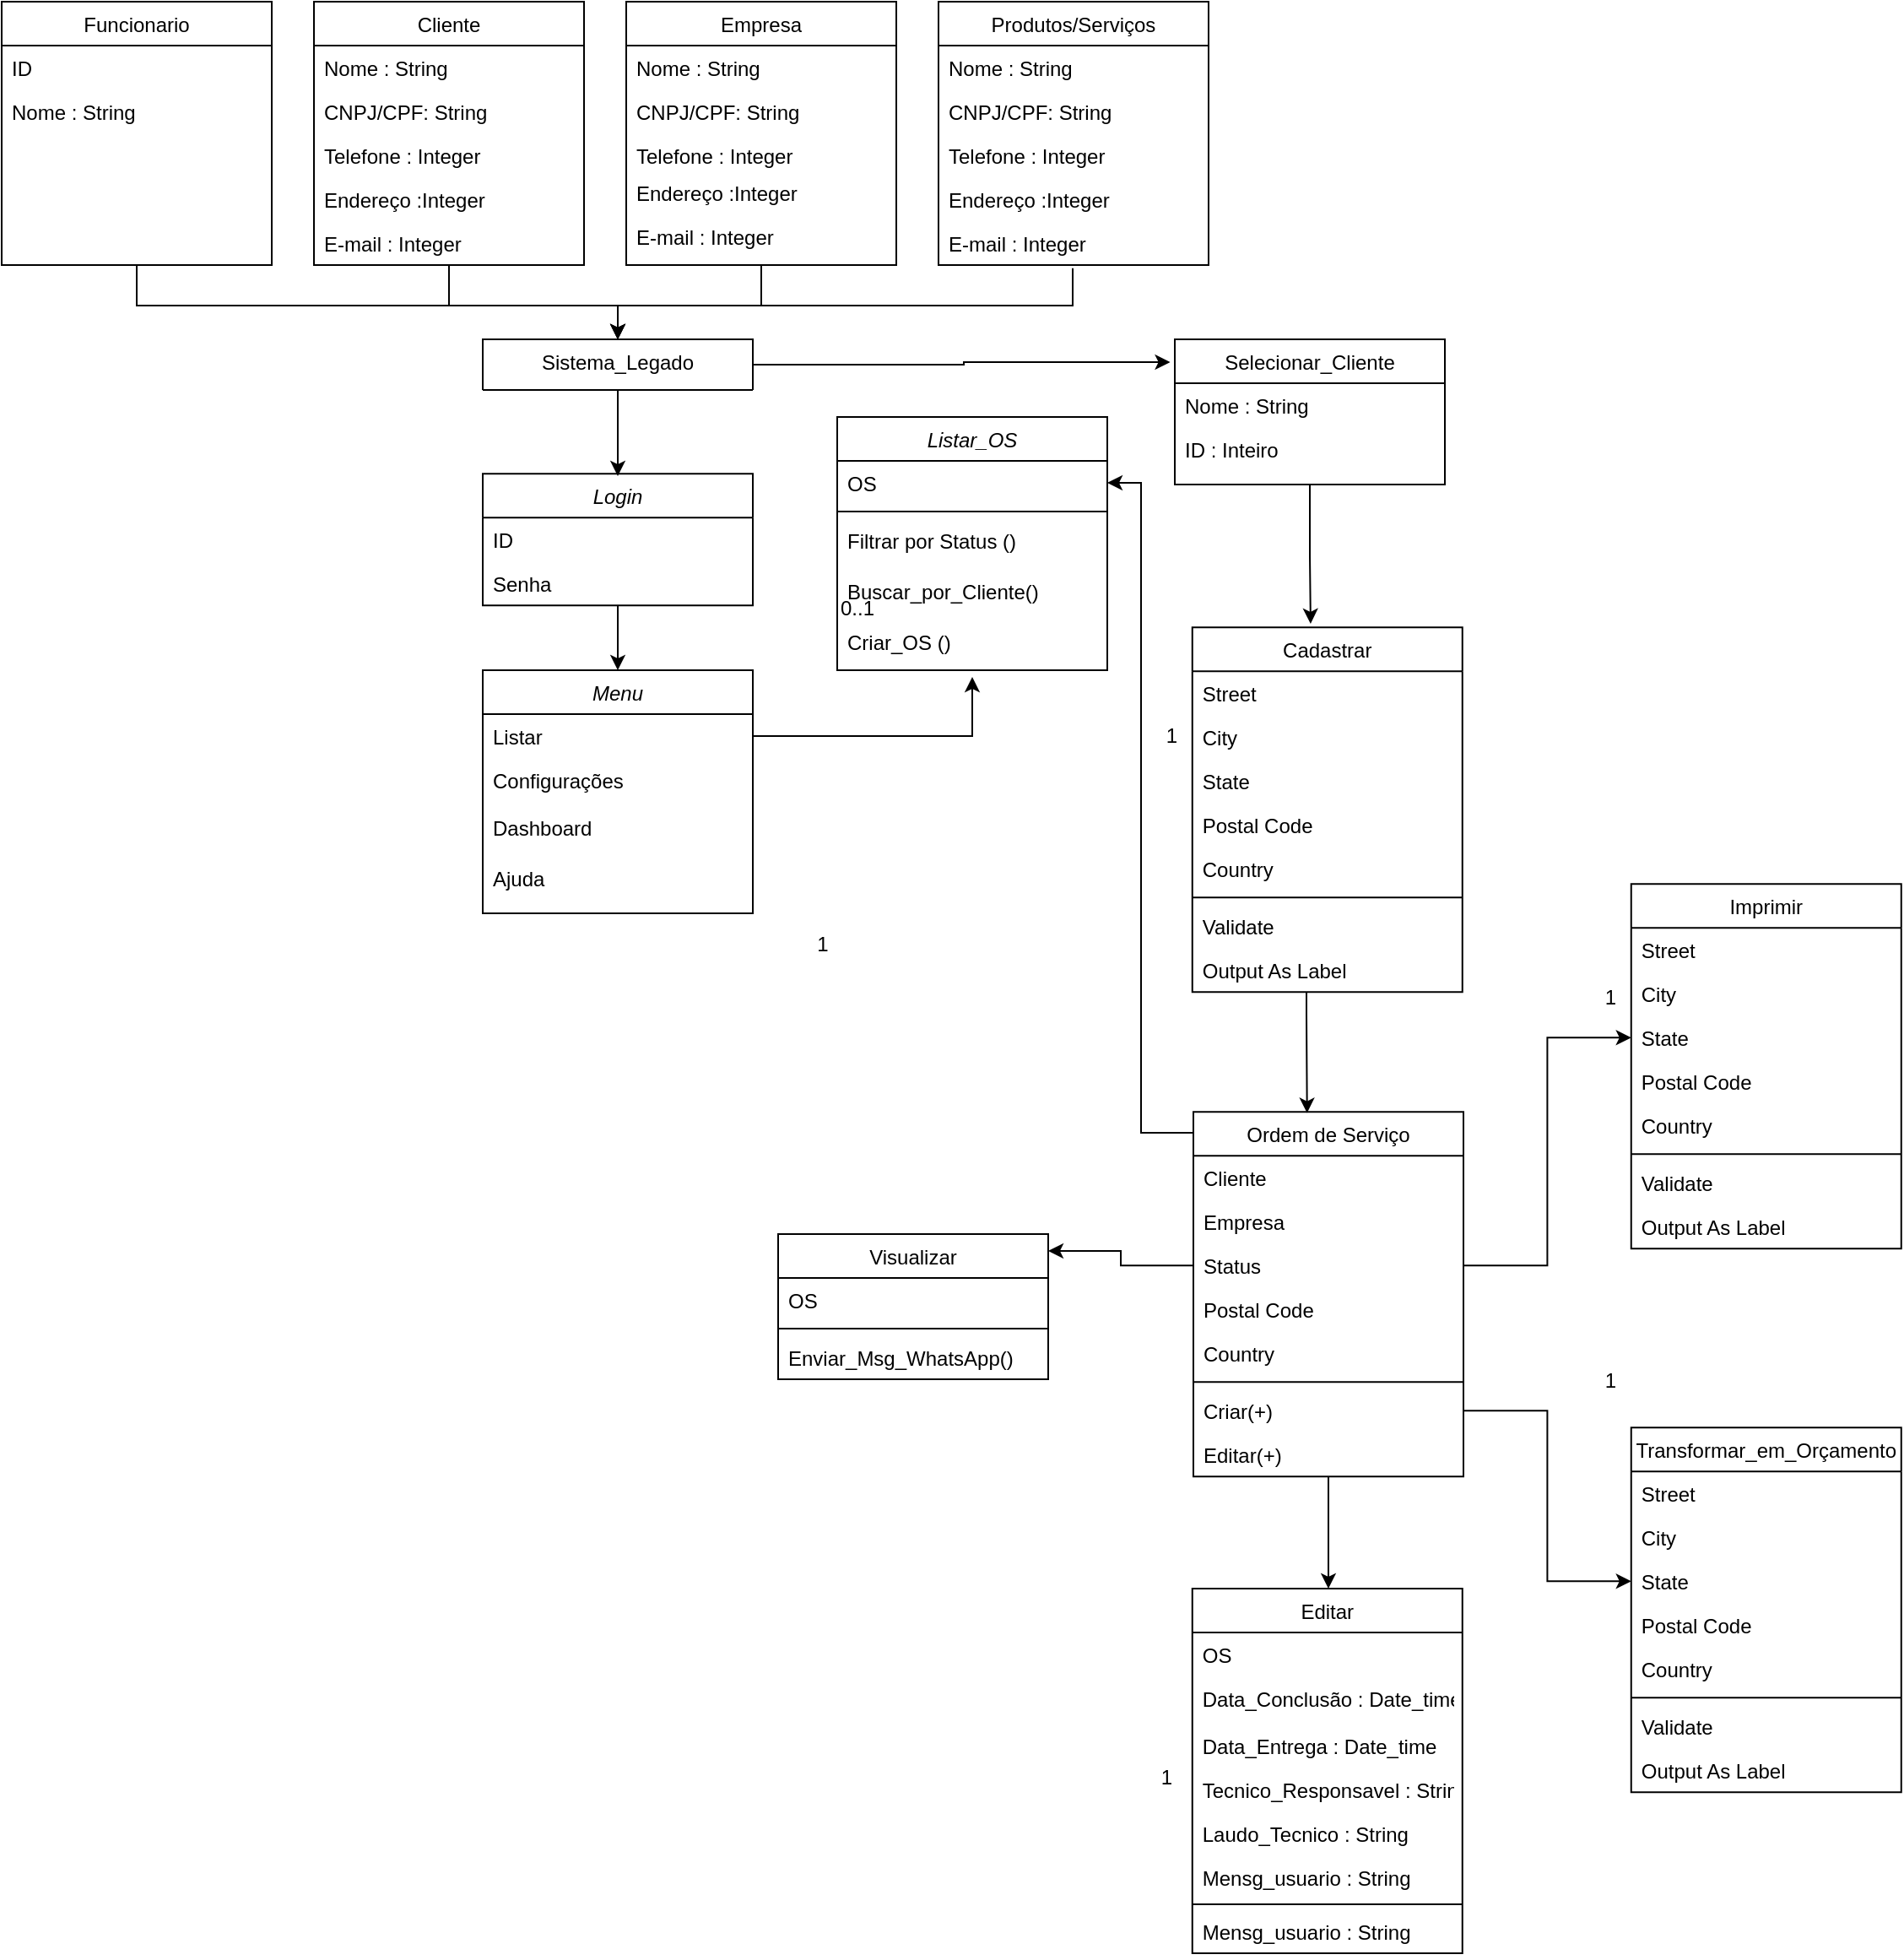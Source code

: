 <mxfile version="20.2.2" type="github">
  <diagram id="C5RBs43oDa-KdzZeNtuy" name="Page-1">
    <mxGraphModel dx="5564" dy="2390" grid="1" gridSize="10" guides="1" tooltips="1" connect="1" arrows="1" fold="1" page="1" pageScale="1" pageWidth="827" pageHeight="1169" math="0" shadow="0">
      <root>
        <mxCell id="WIyWlLk6GJQsqaUBKTNV-0" />
        <mxCell id="WIyWlLk6GJQsqaUBKTNV-1" parent="WIyWlLk6GJQsqaUBKTNV-0" />
        <mxCell id="XlXiFOEsJTkFM6BhnL86-120" style="edgeStyle=orthogonalEdgeStyle;rounded=0;orthogonalLoop=1;jettySize=auto;html=1;" edge="1" parent="WIyWlLk6GJQsqaUBKTNV-1" source="zkfFHV4jXpPFQw0GAbJ--0" target="XlXiFOEsJTkFM6BhnL86-114">
          <mxGeometry relative="1" as="geometry" />
        </mxCell>
        <mxCell id="zkfFHV4jXpPFQw0GAbJ--0" value="Login" style="swimlane;fontStyle=2;align=center;verticalAlign=top;childLayout=stackLayout;horizontal=1;startSize=26;horizontalStack=0;resizeParent=1;resizeLast=0;collapsible=1;marginBottom=0;rounded=0;shadow=0;strokeWidth=1;" parent="WIyWlLk6GJQsqaUBKTNV-1" vertex="1">
          <mxGeometry x="-1345" y="299.62" width="160" height="78" as="geometry">
            <mxRectangle x="230" y="140" width="160" height="26" as="alternateBounds" />
          </mxGeometry>
        </mxCell>
        <mxCell id="zkfFHV4jXpPFQw0GAbJ--1" value="ID" style="text;align=left;verticalAlign=top;spacingLeft=4;spacingRight=4;overflow=hidden;rotatable=0;points=[[0,0.5],[1,0.5]];portConstraint=eastwest;" parent="zkfFHV4jXpPFQw0GAbJ--0" vertex="1">
          <mxGeometry y="26" width="160" height="26" as="geometry" />
        </mxCell>
        <mxCell id="zkfFHV4jXpPFQw0GAbJ--2" value="Senha" style="text;align=left;verticalAlign=top;spacingLeft=4;spacingRight=4;overflow=hidden;rotatable=0;points=[[0,0.5],[1,0.5]];portConstraint=eastwest;rounded=0;shadow=0;html=0;" parent="zkfFHV4jXpPFQw0GAbJ--0" vertex="1">
          <mxGeometry y="52" width="160" height="26" as="geometry" />
        </mxCell>
        <mxCell id="XlXiFOEsJTkFM6BhnL86-110" style="edgeStyle=orthogonalEdgeStyle;rounded=0;orthogonalLoop=1;jettySize=auto;html=1;entryX=0.5;entryY=0;entryDx=0;entryDy=0;" edge="1" parent="WIyWlLk6GJQsqaUBKTNV-1" source="zkfFHV4jXpPFQw0GAbJ--6" target="XlXiFOEsJTkFM6BhnL86-73">
          <mxGeometry relative="1" as="geometry">
            <Array as="points">
              <mxPoint x="-1365" y="200" />
              <mxPoint x="-1265" y="200" />
            </Array>
          </mxGeometry>
        </mxCell>
        <mxCell id="zkfFHV4jXpPFQw0GAbJ--6" value="Cliente" style="swimlane;fontStyle=0;align=center;verticalAlign=top;childLayout=stackLayout;horizontal=1;startSize=26;horizontalStack=0;resizeParent=1;resizeLast=0;collapsible=1;marginBottom=0;rounded=0;shadow=0;strokeWidth=1;" parent="WIyWlLk6GJQsqaUBKTNV-1" vertex="1">
          <mxGeometry x="-1445" y="20" width="160" height="156" as="geometry">
            <mxRectangle x="130" y="380" width="160" height="26" as="alternateBounds" />
          </mxGeometry>
        </mxCell>
        <mxCell id="zkfFHV4jXpPFQw0GAbJ--7" value="Nome : String &#xa; " style="text;align=left;verticalAlign=top;spacingLeft=4;spacingRight=4;overflow=hidden;rotatable=0;points=[[0,0.5],[1,0.5]];portConstraint=eastwest;" parent="zkfFHV4jXpPFQw0GAbJ--6" vertex="1">
          <mxGeometry y="26" width="160" height="26" as="geometry" />
        </mxCell>
        <mxCell id="zkfFHV4jXpPFQw0GAbJ--8" value="CNPJ/CPF: String " style="text;align=left;verticalAlign=top;spacingLeft=4;spacingRight=4;overflow=hidden;rotatable=0;points=[[0,0.5],[1,0.5]];portConstraint=eastwest;rounded=0;shadow=0;html=0;" parent="zkfFHV4jXpPFQw0GAbJ--6" vertex="1">
          <mxGeometry y="52" width="160" height="26" as="geometry" />
        </mxCell>
        <mxCell id="XlXiFOEsJTkFM6BhnL86-61" value="Telefone : Integer " style="text;align=left;verticalAlign=top;spacingLeft=4;spacingRight=4;overflow=hidden;rotatable=0;points=[[0,0.5],[1,0.5]];portConstraint=eastwest;" vertex="1" parent="zkfFHV4jXpPFQw0GAbJ--6">
          <mxGeometry y="78" width="160" height="26" as="geometry" />
        </mxCell>
        <mxCell id="XlXiFOEsJTkFM6BhnL86-62" value="Endereço :Integer " style="text;align=left;verticalAlign=top;spacingLeft=4;spacingRight=4;overflow=hidden;rotatable=0;points=[[0,0.5],[1,0.5]];portConstraint=eastwest;" vertex="1" parent="zkfFHV4jXpPFQw0GAbJ--6">
          <mxGeometry y="104" width="160" height="26" as="geometry" />
        </mxCell>
        <mxCell id="XlXiFOEsJTkFM6BhnL86-63" value="E-mail : Integer " style="text;align=left;verticalAlign=top;spacingLeft=4;spacingRight=4;overflow=hidden;rotatable=0;points=[[0,0.5],[1,0.5]];portConstraint=eastwest;" vertex="1" parent="zkfFHV4jXpPFQw0GAbJ--6">
          <mxGeometry y="130" width="160" height="26" as="geometry" />
        </mxCell>
        <mxCell id="XlXiFOEsJTkFM6BhnL86-223" style="edgeStyle=orthogonalEdgeStyle;rounded=0;orthogonalLoop=1;jettySize=auto;html=1;exitX=0;exitY=0.5;exitDx=0;exitDy=0;" edge="1" parent="WIyWlLk6GJQsqaUBKTNV-1" source="zkfFHV4jXpPFQw0GAbJ--18" target="XlXiFOEsJTkFM6BhnL86-65">
          <mxGeometry relative="1" as="geometry">
            <Array as="points">
              <mxPoint x="-924" y="690" />
              <mxPoint x="-955" y="690" />
              <mxPoint x="-955" y="305" />
            </Array>
          </mxGeometry>
        </mxCell>
        <mxCell id="zkfFHV4jXpPFQw0GAbJ--17" value="Ordem de Serviço" style="swimlane;fontStyle=0;align=center;verticalAlign=top;childLayout=stackLayout;horizontal=1;startSize=26;horizontalStack=0;resizeParent=1;resizeLast=0;collapsible=1;marginBottom=0;rounded=0;shadow=0;strokeWidth=1;" parent="WIyWlLk6GJQsqaUBKTNV-1" vertex="1">
          <mxGeometry x="-924" y="677.62" width="160" height="216" as="geometry">
            <mxRectangle x="550" y="140" width="160" height="26" as="alternateBounds" />
          </mxGeometry>
        </mxCell>
        <mxCell id="zkfFHV4jXpPFQw0GAbJ--18" value="Cliente" style="text;align=left;verticalAlign=top;spacingLeft=4;spacingRight=4;overflow=hidden;rotatable=0;points=[[0,0.5],[1,0.5]];portConstraint=eastwest;" parent="zkfFHV4jXpPFQw0GAbJ--17" vertex="1">
          <mxGeometry y="26" width="160" height="26" as="geometry" />
        </mxCell>
        <mxCell id="zkfFHV4jXpPFQw0GAbJ--19" value="Empresa&#xa;" style="text;align=left;verticalAlign=top;spacingLeft=4;spacingRight=4;overflow=hidden;rotatable=0;points=[[0,0.5],[1,0.5]];portConstraint=eastwest;rounded=0;shadow=0;html=0;" parent="zkfFHV4jXpPFQw0GAbJ--17" vertex="1">
          <mxGeometry y="52" width="160" height="26" as="geometry" />
        </mxCell>
        <mxCell id="zkfFHV4jXpPFQw0GAbJ--20" value="Status" style="text;align=left;verticalAlign=top;spacingLeft=4;spacingRight=4;overflow=hidden;rotatable=0;points=[[0,0.5],[1,0.5]];portConstraint=eastwest;rounded=0;shadow=0;html=0;" parent="zkfFHV4jXpPFQw0GAbJ--17" vertex="1">
          <mxGeometry y="78" width="160" height="26" as="geometry" />
        </mxCell>
        <mxCell id="zkfFHV4jXpPFQw0GAbJ--21" value="Postal Code" style="text;align=left;verticalAlign=top;spacingLeft=4;spacingRight=4;overflow=hidden;rotatable=0;points=[[0,0.5],[1,0.5]];portConstraint=eastwest;rounded=0;shadow=0;html=0;" parent="zkfFHV4jXpPFQw0GAbJ--17" vertex="1">
          <mxGeometry y="104" width="160" height="26" as="geometry" />
        </mxCell>
        <mxCell id="zkfFHV4jXpPFQw0GAbJ--22" value="Country" style="text;align=left;verticalAlign=top;spacingLeft=4;spacingRight=4;overflow=hidden;rotatable=0;points=[[0,0.5],[1,0.5]];portConstraint=eastwest;rounded=0;shadow=0;html=0;" parent="zkfFHV4jXpPFQw0GAbJ--17" vertex="1">
          <mxGeometry y="130" width="160" height="26" as="geometry" />
        </mxCell>
        <mxCell id="zkfFHV4jXpPFQw0GAbJ--23" value="" style="line;html=1;strokeWidth=1;align=left;verticalAlign=middle;spacingTop=-1;spacingLeft=3;spacingRight=3;rotatable=0;labelPosition=right;points=[];portConstraint=eastwest;" parent="zkfFHV4jXpPFQw0GAbJ--17" vertex="1">
          <mxGeometry y="156" width="160" height="8" as="geometry" />
        </mxCell>
        <mxCell id="zkfFHV4jXpPFQw0GAbJ--24" value="Criar(+)&#xa;" style="text;align=left;verticalAlign=top;spacingLeft=4;spacingRight=4;overflow=hidden;rotatable=0;points=[[0,0.5],[1,0.5]];portConstraint=eastwest;" parent="zkfFHV4jXpPFQw0GAbJ--17" vertex="1">
          <mxGeometry y="164" width="160" height="26" as="geometry" />
        </mxCell>
        <mxCell id="zkfFHV4jXpPFQw0GAbJ--25" value="Editar(+)" style="text;align=left;verticalAlign=top;spacingLeft=4;spacingRight=4;overflow=hidden;rotatable=0;points=[[0,0.5],[1,0.5]];portConstraint=eastwest;" parent="zkfFHV4jXpPFQw0GAbJ--17" vertex="1">
          <mxGeometry y="190" width="160" height="26" as="geometry" />
        </mxCell>
        <mxCell id="XlXiFOEsJTkFM6BhnL86-10" value="Imprimir" style="swimlane;fontStyle=0;align=center;verticalAlign=top;childLayout=stackLayout;horizontal=1;startSize=26;horizontalStack=0;resizeParent=1;resizeLast=0;collapsible=1;marginBottom=0;rounded=0;shadow=0;strokeWidth=1;" vertex="1" parent="WIyWlLk6GJQsqaUBKTNV-1">
          <mxGeometry x="-664.62" y="542.62" width="160" height="216" as="geometry">
            <mxRectangle x="550" y="140" width="160" height="26" as="alternateBounds" />
          </mxGeometry>
        </mxCell>
        <mxCell id="XlXiFOEsJTkFM6BhnL86-11" value="Street" style="text;align=left;verticalAlign=top;spacingLeft=4;spacingRight=4;overflow=hidden;rotatable=0;points=[[0,0.5],[1,0.5]];portConstraint=eastwest;" vertex="1" parent="XlXiFOEsJTkFM6BhnL86-10">
          <mxGeometry y="26" width="160" height="26" as="geometry" />
        </mxCell>
        <mxCell id="XlXiFOEsJTkFM6BhnL86-12" value="City" style="text;align=left;verticalAlign=top;spacingLeft=4;spacingRight=4;overflow=hidden;rotatable=0;points=[[0,0.5],[1,0.5]];portConstraint=eastwest;rounded=0;shadow=0;html=0;" vertex="1" parent="XlXiFOEsJTkFM6BhnL86-10">
          <mxGeometry y="52" width="160" height="26" as="geometry" />
        </mxCell>
        <mxCell id="XlXiFOEsJTkFM6BhnL86-13" value="State" style="text;align=left;verticalAlign=top;spacingLeft=4;spacingRight=4;overflow=hidden;rotatable=0;points=[[0,0.5],[1,0.5]];portConstraint=eastwest;rounded=0;shadow=0;html=0;" vertex="1" parent="XlXiFOEsJTkFM6BhnL86-10">
          <mxGeometry y="78" width="160" height="26" as="geometry" />
        </mxCell>
        <mxCell id="XlXiFOEsJTkFM6BhnL86-14" value="Postal Code" style="text;align=left;verticalAlign=top;spacingLeft=4;spacingRight=4;overflow=hidden;rotatable=0;points=[[0,0.5],[1,0.5]];portConstraint=eastwest;rounded=0;shadow=0;html=0;" vertex="1" parent="XlXiFOEsJTkFM6BhnL86-10">
          <mxGeometry y="104" width="160" height="26" as="geometry" />
        </mxCell>
        <mxCell id="XlXiFOEsJTkFM6BhnL86-15" value="Country" style="text;align=left;verticalAlign=top;spacingLeft=4;spacingRight=4;overflow=hidden;rotatable=0;points=[[0,0.5],[1,0.5]];portConstraint=eastwest;rounded=0;shadow=0;html=0;" vertex="1" parent="XlXiFOEsJTkFM6BhnL86-10">
          <mxGeometry y="130" width="160" height="26" as="geometry" />
        </mxCell>
        <mxCell id="XlXiFOEsJTkFM6BhnL86-16" value="" style="line;html=1;strokeWidth=1;align=left;verticalAlign=middle;spacingTop=-1;spacingLeft=3;spacingRight=3;rotatable=0;labelPosition=right;points=[];portConstraint=eastwest;" vertex="1" parent="XlXiFOEsJTkFM6BhnL86-10">
          <mxGeometry y="156" width="160" height="8" as="geometry" />
        </mxCell>
        <mxCell id="XlXiFOEsJTkFM6BhnL86-17" value="Validate" style="text;align=left;verticalAlign=top;spacingLeft=4;spacingRight=4;overflow=hidden;rotatable=0;points=[[0,0.5],[1,0.5]];portConstraint=eastwest;" vertex="1" parent="XlXiFOEsJTkFM6BhnL86-10">
          <mxGeometry y="164" width="160" height="26" as="geometry" />
        </mxCell>
        <mxCell id="XlXiFOEsJTkFM6BhnL86-18" value="Output As Label" style="text;align=left;verticalAlign=top;spacingLeft=4;spacingRight=4;overflow=hidden;rotatable=0;points=[[0,0.5],[1,0.5]];portConstraint=eastwest;" vertex="1" parent="XlXiFOEsJTkFM6BhnL86-10">
          <mxGeometry y="190" width="160" height="26" as="geometry" />
        </mxCell>
        <mxCell id="XlXiFOEsJTkFM6BhnL86-19" value="1" style="resizable=0;align=right;verticalAlign=bottom;labelBackgroundColor=none;fontSize=12;" connectable="0" vertex="1" parent="WIyWlLk6GJQsqaUBKTNV-1">
          <mxGeometry x="-672.001" y="618.62" as="geometry" />
        </mxCell>
        <mxCell id="XlXiFOEsJTkFM6BhnL86-21" value="Transformar_em_Orçamento" style="swimlane;fontStyle=0;align=center;verticalAlign=top;childLayout=stackLayout;horizontal=1;startSize=26;horizontalStack=0;resizeParent=1;resizeLast=0;collapsible=1;marginBottom=0;rounded=0;shadow=0;strokeWidth=1;" vertex="1" parent="WIyWlLk6GJQsqaUBKTNV-1">
          <mxGeometry x="-664.62" y="864.62" width="160" height="216" as="geometry">
            <mxRectangle x="550" y="140" width="160" height="26" as="alternateBounds" />
          </mxGeometry>
        </mxCell>
        <mxCell id="XlXiFOEsJTkFM6BhnL86-22" value="Street" style="text;align=left;verticalAlign=top;spacingLeft=4;spacingRight=4;overflow=hidden;rotatable=0;points=[[0,0.5],[1,0.5]];portConstraint=eastwest;" vertex="1" parent="XlXiFOEsJTkFM6BhnL86-21">
          <mxGeometry y="26" width="160" height="26" as="geometry" />
        </mxCell>
        <mxCell id="XlXiFOEsJTkFM6BhnL86-23" value="City" style="text;align=left;verticalAlign=top;spacingLeft=4;spacingRight=4;overflow=hidden;rotatable=0;points=[[0,0.5],[1,0.5]];portConstraint=eastwest;rounded=0;shadow=0;html=0;" vertex="1" parent="XlXiFOEsJTkFM6BhnL86-21">
          <mxGeometry y="52" width="160" height="26" as="geometry" />
        </mxCell>
        <mxCell id="XlXiFOEsJTkFM6BhnL86-24" value="State" style="text;align=left;verticalAlign=top;spacingLeft=4;spacingRight=4;overflow=hidden;rotatable=0;points=[[0,0.5],[1,0.5]];portConstraint=eastwest;rounded=0;shadow=0;html=0;" vertex="1" parent="XlXiFOEsJTkFM6BhnL86-21">
          <mxGeometry y="78" width="160" height="26" as="geometry" />
        </mxCell>
        <mxCell id="XlXiFOEsJTkFM6BhnL86-25" value="Postal Code" style="text;align=left;verticalAlign=top;spacingLeft=4;spacingRight=4;overflow=hidden;rotatable=0;points=[[0,0.5],[1,0.5]];portConstraint=eastwest;rounded=0;shadow=0;html=0;" vertex="1" parent="XlXiFOEsJTkFM6BhnL86-21">
          <mxGeometry y="104" width="160" height="26" as="geometry" />
        </mxCell>
        <mxCell id="XlXiFOEsJTkFM6BhnL86-26" value="Country" style="text;align=left;verticalAlign=top;spacingLeft=4;spacingRight=4;overflow=hidden;rotatable=0;points=[[0,0.5],[1,0.5]];portConstraint=eastwest;rounded=0;shadow=0;html=0;" vertex="1" parent="XlXiFOEsJTkFM6BhnL86-21">
          <mxGeometry y="130" width="160" height="26" as="geometry" />
        </mxCell>
        <mxCell id="XlXiFOEsJTkFM6BhnL86-27" value="" style="line;html=1;strokeWidth=1;align=left;verticalAlign=middle;spacingTop=-1;spacingLeft=3;spacingRight=3;rotatable=0;labelPosition=right;points=[];portConstraint=eastwest;" vertex="1" parent="XlXiFOEsJTkFM6BhnL86-21">
          <mxGeometry y="156" width="160" height="8" as="geometry" />
        </mxCell>
        <mxCell id="XlXiFOEsJTkFM6BhnL86-28" value="Validate" style="text;align=left;verticalAlign=top;spacingLeft=4;spacingRight=4;overflow=hidden;rotatable=0;points=[[0,0.5],[1,0.5]];portConstraint=eastwest;" vertex="1" parent="XlXiFOEsJTkFM6BhnL86-21">
          <mxGeometry y="164" width="160" height="26" as="geometry" />
        </mxCell>
        <mxCell id="XlXiFOEsJTkFM6BhnL86-29" value="Output As Label" style="text;align=left;verticalAlign=top;spacingLeft=4;spacingRight=4;overflow=hidden;rotatable=0;points=[[0,0.5],[1,0.5]];portConstraint=eastwest;" vertex="1" parent="XlXiFOEsJTkFM6BhnL86-21">
          <mxGeometry y="190" width="160" height="26" as="geometry" />
        </mxCell>
        <mxCell id="XlXiFOEsJTkFM6BhnL86-30" value="1" style="resizable=0;align=right;verticalAlign=bottom;labelBackgroundColor=none;fontSize=12;" connectable="0" vertex="1" parent="WIyWlLk6GJQsqaUBKTNV-1">
          <mxGeometry x="-672.001" y="845.62" as="geometry" />
        </mxCell>
        <mxCell id="XlXiFOEsJTkFM6BhnL86-31" value="Cadastrar" style="swimlane;fontStyle=0;align=center;verticalAlign=top;childLayout=stackLayout;horizontal=1;startSize=26;horizontalStack=0;resizeParent=1;resizeLast=0;collapsible=1;marginBottom=0;rounded=0;shadow=0;strokeWidth=1;" vertex="1" parent="WIyWlLk6GJQsqaUBKTNV-1">
          <mxGeometry x="-924.62" y="390.62" width="160" height="216" as="geometry">
            <mxRectangle x="550" y="140" width="160" height="26" as="alternateBounds" />
          </mxGeometry>
        </mxCell>
        <mxCell id="XlXiFOEsJTkFM6BhnL86-32" value="Street" style="text;align=left;verticalAlign=top;spacingLeft=4;spacingRight=4;overflow=hidden;rotatable=0;points=[[0,0.5],[1,0.5]];portConstraint=eastwest;" vertex="1" parent="XlXiFOEsJTkFM6BhnL86-31">
          <mxGeometry y="26" width="160" height="26" as="geometry" />
        </mxCell>
        <mxCell id="XlXiFOEsJTkFM6BhnL86-33" value="City" style="text;align=left;verticalAlign=top;spacingLeft=4;spacingRight=4;overflow=hidden;rotatable=0;points=[[0,0.5],[1,0.5]];portConstraint=eastwest;rounded=0;shadow=0;html=0;" vertex="1" parent="XlXiFOEsJTkFM6BhnL86-31">
          <mxGeometry y="52" width="160" height="26" as="geometry" />
        </mxCell>
        <mxCell id="XlXiFOEsJTkFM6BhnL86-34" value="State" style="text;align=left;verticalAlign=top;spacingLeft=4;spacingRight=4;overflow=hidden;rotatable=0;points=[[0,0.5],[1,0.5]];portConstraint=eastwest;rounded=0;shadow=0;html=0;" vertex="1" parent="XlXiFOEsJTkFM6BhnL86-31">
          <mxGeometry y="78" width="160" height="26" as="geometry" />
        </mxCell>
        <mxCell id="XlXiFOEsJTkFM6BhnL86-35" value="Postal Code" style="text;align=left;verticalAlign=top;spacingLeft=4;spacingRight=4;overflow=hidden;rotatable=0;points=[[0,0.5],[1,0.5]];portConstraint=eastwest;rounded=0;shadow=0;html=0;" vertex="1" parent="XlXiFOEsJTkFM6BhnL86-31">
          <mxGeometry y="104" width="160" height="26" as="geometry" />
        </mxCell>
        <mxCell id="XlXiFOEsJTkFM6BhnL86-36" value="Country" style="text;align=left;verticalAlign=top;spacingLeft=4;spacingRight=4;overflow=hidden;rotatable=0;points=[[0,0.5],[1,0.5]];portConstraint=eastwest;rounded=0;shadow=0;html=0;" vertex="1" parent="XlXiFOEsJTkFM6BhnL86-31">
          <mxGeometry y="130" width="160" height="26" as="geometry" />
        </mxCell>
        <mxCell id="XlXiFOEsJTkFM6BhnL86-37" value="" style="line;html=1;strokeWidth=1;align=left;verticalAlign=middle;spacingTop=-1;spacingLeft=3;spacingRight=3;rotatable=0;labelPosition=right;points=[];portConstraint=eastwest;" vertex="1" parent="XlXiFOEsJTkFM6BhnL86-31">
          <mxGeometry y="156" width="160" height="8" as="geometry" />
        </mxCell>
        <mxCell id="XlXiFOEsJTkFM6BhnL86-38" value="Validate" style="text;align=left;verticalAlign=top;spacingLeft=4;spacingRight=4;overflow=hidden;rotatable=0;points=[[0,0.5],[1,0.5]];portConstraint=eastwest;" vertex="1" parent="XlXiFOEsJTkFM6BhnL86-31">
          <mxGeometry y="164" width="160" height="26" as="geometry" />
        </mxCell>
        <mxCell id="XlXiFOEsJTkFM6BhnL86-39" value="Output As Label" style="text;align=left;verticalAlign=top;spacingLeft=4;spacingRight=4;overflow=hidden;rotatable=0;points=[[0,0.5],[1,0.5]];portConstraint=eastwest;" vertex="1" parent="XlXiFOEsJTkFM6BhnL86-31">
          <mxGeometry y="190" width="160" height="26" as="geometry" />
        </mxCell>
        <mxCell id="XlXiFOEsJTkFM6BhnL86-40" value="1" style="resizable=0;align=right;verticalAlign=bottom;labelBackgroundColor=none;fontSize=12;" connectable="0" vertex="1" parent="WIyWlLk6GJQsqaUBKTNV-1">
          <mxGeometry x="-932.001" y="463.62" as="geometry" />
        </mxCell>
        <mxCell id="XlXiFOEsJTkFM6BhnL86-41" value="Editar" style="swimlane;fontStyle=0;align=center;verticalAlign=top;childLayout=stackLayout;horizontal=1;startSize=26;horizontalStack=0;resizeParent=1;resizeLast=0;collapsible=1;marginBottom=0;rounded=0;shadow=0;strokeWidth=1;" vertex="1" parent="WIyWlLk6GJQsqaUBKTNV-1">
          <mxGeometry x="-924.62" y="960" width="160" height="216" as="geometry">
            <mxRectangle x="550" y="140" width="160" height="26" as="alternateBounds" />
          </mxGeometry>
        </mxCell>
        <mxCell id="XlXiFOEsJTkFM6BhnL86-233" value="OS" style="text;align=left;verticalAlign=top;spacingLeft=4;spacingRight=4;overflow=hidden;rotatable=0;points=[[0,0.5],[1,0.5]];portConstraint=eastwest;" vertex="1" parent="XlXiFOEsJTkFM6BhnL86-41">
          <mxGeometry y="26" width="160" height="26" as="geometry" />
        </mxCell>
        <mxCell id="XlXiFOEsJTkFM6BhnL86-229" value="Data_Conclusão : Date_time" style="text;align=left;verticalAlign=top;spacingLeft=4;spacingRight=4;overflow=hidden;rotatable=0;points=[[0,0.5],[1,0.5]];portConstraint=eastwest;" vertex="1" parent="XlXiFOEsJTkFM6BhnL86-41">
          <mxGeometry y="52" width="160" height="28" as="geometry" />
        </mxCell>
        <mxCell id="XlXiFOEsJTkFM6BhnL86-230" value="Data_Entrega : Date_time" style="text;align=left;verticalAlign=top;spacingLeft=4;spacingRight=4;overflow=hidden;rotatable=0;points=[[0,0.5],[1,0.5]];portConstraint=eastwest;" vertex="1" parent="XlXiFOEsJTkFM6BhnL86-41">
          <mxGeometry y="80" width="160" height="26" as="geometry" />
        </mxCell>
        <mxCell id="XlXiFOEsJTkFM6BhnL86-48" value="Tecnico_Responsavel : String" style="text;align=left;verticalAlign=top;spacingLeft=4;spacingRight=4;overflow=hidden;rotatable=0;points=[[0,0.5],[1,0.5]];portConstraint=eastwest;" vertex="1" parent="XlXiFOEsJTkFM6BhnL86-41">
          <mxGeometry y="106" width="160" height="26" as="geometry" />
        </mxCell>
        <mxCell id="XlXiFOEsJTkFM6BhnL86-228" value="Laudo_Tecnico : String" style="text;align=left;verticalAlign=top;spacingLeft=4;spacingRight=4;overflow=hidden;rotatable=0;points=[[0,0.5],[1,0.5]];portConstraint=eastwest;" vertex="1" parent="XlXiFOEsJTkFM6BhnL86-41">
          <mxGeometry y="132" width="160" height="26" as="geometry" />
        </mxCell>
        <mxCell id="XlXiFOEsJTkFM6BhnL86-231" value="Mensg_usuario : String" style="text;align=left;verticalAlign=top;spacingLeft=4;spacingRight=4;overflow=hidden;rotatable=0;points=[[0,0.5],[1,0.5]];portConstraint=eastwest;" vertex="1" parent="XlXiFOEsJTkFM6BhnL86-41">
          <mxGeometry y="158" width="160" height="26" as="geometry" />
        </mxCell>
        <mxCell id="XlXiFOEsJTkFM6BhnL86-47" value="" style="line;html=1;strokeWidth=1;align=left;verticalAlign=middle;spacingTop=-1;spacingLeft=3;spacingRight=3;rotatable=0;labelPosition=right;points=[];portConstraint=eastwest;" vertex="1" parent="XlXiFOEsJTkFM6BhnL86-41">
          <mxGeometry y="184" width="160" height="6" as="geometry" />
        </mxCell>
        <mxCell id="XlXiFOEsJTkFM6BhnL86-234" value="Mensg_usuario : String" style="text;align=left;verticalAlign=top;spacingLeft=4;spacingRight=4;overflow=hidden;rotatable=0;points=[[0,0.5],[1,0.5]];portConstraint=eastwest;" vertex="1" parent="XlXiFOEsJTkFM6BhnL86-41">
          <mxGeometry y="190" width="160" height="26" as="geometry" />
        </mxCell>
        <mxCell id="XlXiFOEsJTkFM6BhnL86-50" value="1" style="resizable=0;align=right;verticalAlign=bottom;labelBackgroundColor=none;fontSize=12;" connectable="0" vertex="1" parent="WIyWlLk6GJQsqaUBKTNV-1">
          <mxGeometry x="-935.001" y="1080.62" as="geometry" />
        </mxCell>
        <mxCell id="XlXiFOEsJTkFM6BhnL86-56" style="edgeStyle=orthogonalEdgeStyle;rounded=0;orthogonalLoop=1;jettySize=auto;html=1;entryX=0;entryY=0.5;entryDx=0;entryDy=0;" edge="1" parent="WIyWlLk6GJQsqaUBKTNV-1" source="zkfFHV4jXpPFQw0GAbJ--24" target="XlXiFOEsJTkFM6BhnL86-24">
          <mxGeometry relative="1" as="geometry" />
        </mxCell>
        <mxCell id="XlXiFOEsJTkFM6BhnL86-58" style="edgeStyle=orthogonalEdgeStyle;rounded=0;orthogonalLoop=1;jettySize=auto;html=1;" edge="1" parent="WIyWlLk6GJQsqaUBKTNV-1" source="zkfFHV4jXpPFQw0GAbJ--25">
          <mxGeometry relative="1" as="geometry">
            <mxPoint x="-844" y="960" as="targetPoint" />
            <Array as="points">
              <mxPoint x="-848" y="887.62" />
              <mxPoint x="-848" y="887.62" />
            </Array>
          </mxGeometry>
        </mxCell>
        <mxCell id="XlXiFOEsJTkFM6BhnL86-64" value="Listar_OS" style="swimlane;fontStyle=2;align=center;verticalAlign=top;childLayout=stackLayout;horizontal=1;startSize=26;horizontalStack=0;resizeParent=1;resizeLast=0;collapsible=1;marginBottom=0;rounded=0;shadow=0;strokeWidth=1;" vertex="1" parent="WIyWlLk6GJQsqaUBKTNV-1">
          <mxGeometry x="-1135" y="266" width="160" height="150" as="geometry">
            <mxRectangle x="230" y="140" width="160" height="26" as="alternateBounds" />
          </mxGeometry>
        </mxCell>
        <mxCell id="XlXiFOEsJTkFM6BhnL86-65" value="OS" style="text;align=left;verticalAlign=top;spacingLeft=4;spacingRight=4;overflow=hidden;rotatable=0;points=[[0,0.5],[1,0.5]];portConstraint=eastwest;" vertex="1" parent="XlXiFOEsJTkFM6BhnL86-64">
          <mxGeometry y="26" width="160" height="26" as="geometry" />
        </mxCell>
        <mxCell id="XlXiFOEsJTkFM6BhnL86-67" value="" style="line;html=1;strokeWidth=1;align=left;verticalAlign=middle;spacingTop=-1;spacingLeft=3;spacingRight=3;rotatable=0;labelPosition=right;points=[];portConstraint=eastwest;" vertex="1" parent="XlXiFOEsJTkFM6BhnL86-64">
          <mxGeometry y="52" width="160" height="8" as="geometry" />
        </mxCell>
        <mxCell id="XlXiFOEsJTkFM6BhnL86-71" value="Filtrar por Status ()" style="text;align=left;verticalAlign=top;spacingLeft=4;spacingRight=4;overflow=hidden;rotatable=0;points=[[0,0.5],[1,0.5]];portConstraint=eastwest;" vertex="1" parent="XlXiFOEsJTkFM6BhnL86-64">
          <mxGeometry y="60" width="160" height="30" as="geometry" />
        </mxCell>
        <mxCell id="XlXiFOEsJTkFM6BhnL86-72" value="Buscar_por_Cliente()&#xa;" style="text;align=left;verticalAlign=top;spacingLeft=4;spacingRight=4;overflow=hidden;rotatable=0;points=[[0,0.5],[1,0.5]];portConstraint=eastwest;" vertex="1" parent="XlXiFOEsJTkFM6BhnL86-64">
          <mxGeometry y="90" width="160" height="30" as="geometry" />
        </mxCell>
        <mxCell id="XlXiFOEsJTkFM6BhnL86-154" value="Criar_OS ()" style="text;align=left;verticalAlign=top;spacingLeft=4;spacingRight=4;overflow=hidden;rotatable=0;points=[[0,0.5],[1,0.5]];portConstraint=eastwest;" vertex="1" parent="XlXiFOEsJTkFM6BhnL86-64">
          <mxGeometry y="120" width="160" height="30" as="geometry" />
        </mxCell>
        <mxCell id="XlXiFOEsJTkFM6BhnL86-68" value="0..1" style="resizable=0;align=left;verticalAlign=bottom;labelBackgroundColor=none;fontSize=12;" connectable="0" vertex="1" parent="WIyWlLk6GJQsqaUBKTNV-1">
          <mxGeometry x="-1135.0" y="388.239" as="geometry" />
        </mxCell>
        <mxCell id="XlXiFOEsJTkFM6BhnL86-112" value="" style="edgeStyle=orthogonalEdgeStyle;rounded=0;orthogonalLoop=1;jettySize=auto;html=1;" edge="1" parent="WIyWlLk6GJQsqaUBKTNV-1" source="XlXiFOEsJTkFM6BhnL86-73">
          <mxGeometry relative="1" as="geometry">
            <mxPoint x="-1265" y="301" as="targetPoint" />
            <Array as="points">
              <mxPoint x="-1265" y="301" />
              <mxPoint x="-1265" y="301" />
            </Array>
          </mxGeometry>
        </mxCell>
        <mxCell id="XlXiFOEsJTkFM6BhnL86-218" style="edgeStyle=orthogonalEdgeStyle;rounded=0;orthogonalLoop=1;jettySize=auto;html=1;entryX=-0.017;entryY=0.157;entryDx=0;entryDy=0;entryPerimeter=0;" edge="1" parent="WIyWlLk6GJQsqaUBKTNV-1" source="XlXiFOEsJTkFM6BhnL86-73" target="XlXiFOEsJTkFM6BhnL86-144">
          <mxGeometry relative="1" as="geometry" />
        </mxCell>
        <mxCell id="XlXiFOEsJTkFM6BhnL86-73" value="Sistema_Legado" style="swimlane;fontStyle=0;align=center;verticalAlign=top;childLayout=stackLayout;horizontal=1;startSize=30;horizontalStack=0;resizeParent=1;resizeLast=0;collapsible=1;marginBottom=0;rounded=0;shadow=0;strokeWidth=1;" vertex="1" parent="WIyWlLk6GJQsqaUBKTNV-1">
          <mxGeometry x="-1345" y="220" width="160" height="30" as="geometry">
            <mxRectangle x="130" y="380" width="160" height="26" as="alternateBounds" />
          </mxGeometry>
        </mxCell>
        <mxCell id="XlXiFOEsJTkFM6BhnL86-108" style="edgeStyle=orthogonalEdgeStyle;rounded=0;orthogonalLoop=1;jettySize=auto;html=1;exitX=0.5;exitY=1;exitDx=0;exitDy=0;" edge="1" parent="WIyWlLk6GJQsqaUBKTNV-1" source="XlXiFOEsJTkFM6BhnL86-80" target="XlXiFOEsJTkFM6BhnL86-73">
          <mxGeometry relative="1" as="geometry">
            <Array as="points">
              <mxPoint x="-1180" y="200" />
              <mxPoint x="-1265" y="200" />
            </Array>
          </mxGeometry>
        </mxCell>
        <mxCell id="XlXiFOEsJTkFM6BhnL86-80" value="Empresa" style="swimlane;fontStyle=0;align=center;verticalAlign=top;childLayout=stackLayout;horizontal=1;startSize=26;horizontalStack=0;resizeParent=1;resizeLast=0;collapsible=1;marginBottom=0;rounded=0;shadow=0;strokeWidth=1;" vertex="1" parent="WIyWlLk6GJQsqaUBKTNV-1">
          <mxGeometry x="-1260" y="20" width="160" height="156" as="geometry">
            <mxRectangle x="130" y="380" width="160" height="26" as="alternateBounds" />
          </mxGeometry>
        </mxCell>
        <mxCell id="XlXiFOEsJTkFM6BhnL86-81" value="Nome : String &#xa; " style="text;align=left;verticalAlign=top;spacingLeft=4;spacingRight=4;overflow=hidden;rotatable=0;points=[[0,0.5],[1,0.5]];portConstraint=eastwest;" vertex="1" parent="XlXiFOEsJTkFM6BhnL86-80">
          <mxGeometry y="26" width="160" height="26" as="geometry" />
        </mxCell>
        <mxCell id="XlXiFOEsJTkFM6BhnL86-82" value="CNPJ/CPF: String " style="text;align=left;verticalAlign=top;spacingLeft=4;spacingRight=4;overflow=hidden;rotatable=0;points=[[0,0.5],[1,0.5]];portConstraint=eastwest;rounded=0;shadow=0;html=0;" vertex="1" parent="XlXiFOEsJTkFM6BhnL86-80">
          <mxGeometry y="52" width="160" height="26" as="geometry" />
        </mxCell>
        <mxCell id="XlXiFOEsJTkFM6BhnL86-83" value="Telefone : Integer " style="text;align=left;verticalAlign=top;spacingLeft=4;spacingRight=4;overflow=hidden;rotatable=0;points=[[0,0.5],[1,0.5]];portConstraint=eastwest;" vertex="1" parent="XlXiFOEsJTkFM6BhnL86-80">
          <mxGeometry y="78" width="160" height="22" as="geometry" />
        </mxCell>
        <mxCell id="XlXiFOEsJTkFM6BhnL86-224" value="Endereço :Integer " style="text;align=left;verticalAlign=top;spacingLeft=4;spacingRight=4;overflow=hidden;rotatable=0;points=[[0,0.5],[1,0.5]];portConstraint=eastwest;" vertex="1" parent="XlXiFOEsJTkFM6BhnL86-80">
          <mxGeometry y="100" width="160" height="26" as="geometry" />
        </mxCell>
        <mxCell id="XlXiFOEsJTkFM6BhnL86-225" value="E-mail : Integer " style="text;align=left;verticalAlign=top;spacingLeft=4;spacingRight=4;overflow=hidden;rotatable=0;points=[[0,0.5],[1,0.5]];portConstraint=eastwest;" vertex="1" parent="XlXiFOEsJTkFM6BhnL86-80">
          <mxGeometry y="126" width="160" height="26" as="geometry" />
        </mxCell>
        <mxCell id="XlXiFOEsJTkFM6BhnL86-86" value="Produtos/Serviços" style="swimlane;fontStyle=0;align=center;verticalAlign=top;childLayout=stackLayout;horizontal=1;startSize=26;horizontalStack=0;resizeParent=1;resizeLast=0;collapsible=1;marginBottom=0;rounded=0;shadow=0;strokeWidth=1;" vertex="1" parent="WIyWlLk6GJQsqaUBKTNV-1">
          <mxGeometry x="-1075" y="20" width="160" height="156" as="geometry">
            <mxRectangle x="130" y="380" width="160" height="26" as="alternateBounds" />
          </mxGeometry>
        </mxCell>
        <mxCell id="XlXiFOEsJTkFM6BhnL86-87" value="Nome : String &#xa; " style="text;align=left;verticalAlign=top;spacingLeft=4;spacingRight=4;overflow=hidden;rotatable=0;points=[[0,0.5],[1,0.5]];portConstraint=eastwest;" vertex="1" parent="XlXiFOEsJTkFM6BhnL86-86">
          <mxGeometry y="26" width="160" height="26" as="geometry" />
        </mxCell>
        <mxCell id="XlXiFOEsJTkFM6BhnL86-88" value="CNPJ/CPF: String " style="text;align=left;verticalAlign=top;spacingLeft=4;spacingRight=4;overflow=hidden;rotatable=0;points=[[0,0.5],[1,0.5]];portConstraint=eastwest;rounded=0;shadow=0;html=0;" vertex="1" parent="XlXiFOEsJTkFM6BhnL86-86">
          <mxGeometry y="52" width="160" height="26" as="geometry" />
        </mxCell>
        <mxCell id="XlXiFOEsJTkFM6BhnL86-89" value="Telefone : Integer " style="text;align=left;verticalAlign=top;spacingLeft=4;spacingRight=4;overflow=hidden;rotatable=0;points=[[0,0.5],[1,0.5]];portConstraint=eastwest;" vertex="1" parent="XlXiFOEsJTkFM6BhnL86-86">
          <mxGeometry y="78" width="160" height="26" as="geometry" />
        </mxCell>
        <mxCell id="XlXiFOEsJTkFM6BhnL86-90" value="Endereço :Integer " style="text;align=left;verticalAlign=top;spacingLeft=4;spacingRight=4;overflow=hidden;rotatable=0;points=[[0,0.5],[1,0.5]];portConstraint=eastwest;" vertex="1" parent="XlXiFOEsJTkFM6BhnL86-86">
          <mxGeometry y="104" width="160" height="26" as="geometry" />
        </mxCell>
        <mxCell id="XlXiFOEsJTkFM6BhnL86-91" value="E-mail : Integer " style="text;align=left;verticalAlign=top;spacingLeft=4;spacingRight=4;overflow=hidden;rotatable=0;points=[[0,0.5],[1,0.5]];portConstraint=eastwest;" vertex="1" parent="XlXiFOEsJTkFM6BhnL86-86">
          <mxGeometry y="130" width="160" height="26" as="geometry" />
        </mxCell>
        <mxCell id="XlXiFOEsJTkFM6BhnL86-109" style="edgeStyle=orthogonalEdgeStyle;rounded=0;orthogonalLoop=1;jettySize=auto;html=1;entryX=0.5;entryY=0;entryDx=0;entryDy=0;" edge="1" parent="WIyWlLk6GJQsqaUBKTNV-1" source="XlXiFOEsJTkFM6BhnL86-98" target="XlXiFOEsJTkFM6BhnL86-73">
          <mxGeometry relative="1" as="geometry">
            <Array as="points">
              <mxPoint x="-1550" y="200" />
              <mxPoint x="-1265" y="200" />
            </Array>
          </mxGeometry>
        </mxCell>
        <mxCell id="XlXiFOEsJTkFM6BhnL86-98" value="Funcionario" style="swimlane;fontStyle=0;align=center;verticalAlign=top;childLayout=stackLayout;horizontal=1;startSize=26;horizontalStack=0;resizeParent=1;resizeLast=0;collapsible=1;marginBottom=0;rounded=0;shadow=0;strokeWidth=1;" vertex="1" parent="WIyWlLk6GJQsqaUBKTNV-1">
          <mxGeometry x="-1630" y="20" width="160" height="156" as="geometry">
            <mxRectangle x="130" y="380" width="160" height="26" as="alternateBounds" />
          </mxGeometry>
        </mxCell>
        <mxCell id="XlXiFOEsJTkFM6BhnL86-99" value="ID" style="text;align=left;verticalAlign=top;spacingLeft=4;spacingRight=4;overflow=hidden;rotatable=0;points=[[0,0.5],[1,0.5]];portConstraint=eastwest;" vertex="1" parent="XlXiFOEsJTkFM6BhnL86-98">
          <mxGeometry y="26" width="160" height="26" as="geometry" />
        </mxCell>
        <mxCell id="XlXiFOEsJTkFM6BhnL86-226" value="Nome : String &#xa; " style="text;align=left;verticalAlign=top;spacingLeft=4;spacingRight=4;overflow=hidden;rotatable=0;points=[[0,0.5],[1,0.5]];portConstraint=eastwest;" vertex="1" parent="XlXiFOEsJTkFM6BhnL86-98">
          <mxGeometry y="52" width="160" height="26" as="geometry" />
        </mxCell>
        <mxCell id="XlXiFOEsJTkFM6BhnL86-107" style="edgeStyle=orthogonalEdgeStyle;rounded=0;orthogonalLoop=1;jettySize=auto;html=1;exitX=0.497;exitY=1.073;exitDx=0;exitDy=0;exitPerimeter=0;" edge="1" parent="WIyWlLk6GJQsqaUBKTNV-1" source="XlXiFOEsJTkFM6BhnL86-91" target="XlXiFOEsJTkFM6BhnL86-73">
          <mxGeometry relative="1" as="geometry">
            <mxPoint x="-995" y="180" as="sourcePoint" />
            <Array as="points">
              <mxPoint x="-996" y="200" />
              <mxPoint x="-1265" y="200" />
            </Array>
          </mxGeometry>
        </mxCell>
        <mxCell id="XlXiFOEsJTkFM6BhnL86-113" style="edgeStyle=orthogonalEdgeStyle;rounded=0;orthogonalLoop=1;jettySize=auto;html=1;entryX=0;entryY=0.5;entryDx=0;entryDy=0;" edge="1" parent="WIyWlLk6GJQsqaUBKTNV-1" source="zkfFHV4jXpPFQw0GAbJ--20" target="XlXiFOEsJTkFM6BhnL86-13">
          <mxGeometry relative="1" as="geometry" />
        </mxCell>
        <mxCell id="XlXiFOEsJTkFM6BhnL86-114" value="Menu" style="swimlane;fontStyle=2;align=center;verticalAlign=top;childLayout=stackLayout;horizontal=1;startSize=26;horizontalStack=0;resizeParent=1;resizeLast=0;collapsible=1;marginBottom=0;rounded=0;shadow=0;strokeWidth=1;" vertex="1" parent="WIyWlLk6GJQsqaUBKTNV-1">
          <mxGeometry x="-1345" y="416" width="160" height="144" as="geometry">
            <mxRectangle x="230" y="140" width="160" height="26" as="alternateBounds" />
          </mxGeometry>
        </mxCell>
        <mxCell id="XlXiFOEsJTkFM6BhnL86-115" value="Listar" style="text;align=left;verticalAlign=top;spacingLeft=4;spacingRight=4;overflow=hidden;rotatable=0;points=[[0,0.5],[1,0.5]];portConstraint=eastwest;" vertex="1" parent="XlXiFOEsJTkFM6BhnL86-114">
          <mxGeometry y="26" width="160" height="26" as="geometry" />
        </mxCell>
        <mxCell id="XlXiFOEsJTkFM6BhnL86-117" value="Configurações" style="text;align=left;verticalAlign=top;spacingLeft=4;spacingRight=4;overflow=hidden;rotatable=0;points=[[0,0.5],[1,0.5]];portConstraint=eastwest;rounded=0;shadow=0;html=0;" vertex="1" parent="XlXiFOEsJTkFM6BhnL86-114">
          <mxGeometry y="52" width="160" height="28" as="geometry" />
        </mxCell>
        <mxCell id="XlXiFOEsJTkFM6BhnL86-116" value="Dashboard" style="text;align=left;verticalAlign=top;spacingLeft=4;spacingRight=4;overflow=hidden;rotatable=0;points=[[0,0.5],[1,0.5]];portConstraint=eastwest;rounded=0;shadow=0;html=0;" vertex="1" parent="XlXiFOEsJTkFM6BhnL86-114">
          <mxGeometry y="80" width="160" height="30" as="geometry" />
        </mxCell>
        <mxCell id="XlXiFOEsJTkFM6BhnL86-118" value="Ajuda" style="text;align=left;verticalAlign=top;spacingLeft=4;spacingRight=4;overflow=hidden;rotatable=0;points=[[0,0.5],[1,0.5]];portConstraint=eastwest;rounded=0;shadow=0;html=0;" vertex="1" parent="XlXiFOEsJTkFM6BhnL86-114">
          <mxGeometry y="110" width="160" height="30" as="geometry" />
        </mxCell>
        <mxCell id="XlXiFOEsJTkFM6BhnL86-121" style="edgeStyle=orthogonalEdgeStyle;rounded=0;orthogonalLoop=1;jettySize=auto;html=1;" edge="1" parent="WIyWlLk6GJQsqaUBKTNV-1" source="XlXiFOEsJTkFM6BhnL86-115">
          <mxGeometry relative="1" as="geometry">
            <mxPoint x="-1055" y="420" as="targetPoint" />
            <Array as="points">
              <mxPoint x="-1055" y="455" />
            </Array>
          </mxGeometry>
        </mxCell>
        <mxCell id="XlXiFOEsJTkFM6BhnL86-122" value="Visualizar" style="swimlane;fontStyle=0;align=center;verticalAlign=top;childLayout=stackLayout;horizontal=1;startSize=26;horizontalStack=0;resizeParent=1;resizeLast=0;collapsible=1;marginBottom=0;rounded=0;shadow=0;strokeWidth=1;" vertex="1" parent="WIyWlLk6GJQsqaUBKTNV-1">
          <mxGeometry x="-1170" y="750" width="160" height="86" as="geometry">
            <mxRectangle x="550" y="140" width="160" height="26" as="alternateBounds" />
          </mxGeometry>
        </mxCell>
        <mxCell id="XlXiFOEsJTkFM6BhnL86-128" value="OS" style="text;align=left;verticalAlign=top;spacingLeft=4;spacingRight=4;overflow=hidden;rotatable=0;points=[[0,0.5],[1,0.5]];portConstraint=eastwest;rounded=0;shadow=0;html=0;" vertex="1" parent="XlXiFOEsJTkFM6BhnL86-122">
          <mxGeometry y="26" width="160" height="26" as="geometry" />
        </mxCell>
        <mxCell id="XlXiFOEsJTkFM6BhnL86-129" value="" style="line;html=1;strokeWidth=1;align=left;verticalAlign=middle;spacingTop=-1;spacingLeft=3;spacingRight=3;rotatable=0;labelPosition=right;points=[];portConstraint=eastwest;" vertex="1" parent="XlXiFOEsJTkFM6BhnL86-122">
          <mxGeometry y="52" width="160" height="8" as="geometry" />
        </mxCell>
        <mxCell id="XlXiFOEsJTkFM6BhnL86-130" value="Enviar_Msg_WhatsApp()" style="text;align=left;verticalAlign=top;spacingLeft=4;spacingRight=4;overflow=hidden;rotatable=0;points=[[0,0.5],[1,0.5]];portConstraint=eastwest;" vertex="1" parent="XlXiFOEsJTkFM6BhnL86-122">
          <mxGeometry y="60" width="160" height="26" as="geometry" />
        </mxCell>
        <mxCell id="XlXiFOEsJTkFM6BhnL86-131" value="1" style="resizable=0;align=right;verticalAlign=bottom;labelBackgroundColor=none;fontSize=12;" connectable="0" vertex="1" parent="WIyWlLk6GJQsqaUBKTNV-1">
          <mxGeometry x="-1138.691" y="587" as="geometry" />
        </mxCell>
        <mxCell id="XlXiFOEsJTkFM6BhnL86-222" style="edgeStyle=orthogonalEdgeStyle;rounded=0;orthogonalLoop=1;jettySize=auto;html=1;entryX=0.438;entryY=-0.01;entryDx=0;entryDy=0;entryPerimeter=0;" edge="1" parent="WIyWlLk6GJQsqaUBKTNV-1" source="XlXiFOEsJTkFM6BhnL86-144" target="XlXiFOEsJTkFM6BhnL86-31">
          <mxGeometry relative="1" as="geometry" />
        </mxCell>
        <mxCell id="XlXiFOEsJTkFM6BhnL86-144" value="Selecionar_Cliente" style="swimlane;fontStyle=0;align=center;verticalAlign=top;childLayout=stackLayout;horizontal=1;startSize=26;horizontalStack=0;resizeParent=1;resizeLast=0;collapsible=1;marginBottom=0;rounded=0;shadow=0;strokeWidth=1;" vertex="1" parent="WIyWlLk6GJQsqaUBKTNV-1">
          <mxGeometry x="-935" y="220" width="160" height="86" as="geometry">
            <mxRectangle x="550" y="140" width="160" height="26" as="alternateBounds" />
          </mxGeometry>
        </mxCell>
        <mxCell id="XlXiFOEsJTkFM6BhnL86-145" value="Nome : String" style="text;align=left;verticalAlign=top;spacingLeft=4;spacingRight=4;overflow=hidden;rotatable=0;points=[[0,0.5],[1,0.5]];portConstraint=eastwest;" vertex="1" parent="XlXiFOEsJTkFM6BhnL86-144">
          <mxGeometry y="26" width="160" height="26" as="geometry" />
        </mxCell>
        <mxCell id="XlXiFOEsJTkFM6BhnL86-149" value="ID : Inteiro" style="text;align=left;verticalAlign=top;spacingLeft=4;spacingRight=4;overflow=hidden;rotatable=0;points=[[0,0.5],[1,0.5]];portConstraint=eastwest;rounded=0;shadow=0;html=0;" vertex="1" parent="XlXiFOEsJTkFM6BhnL86-144">
          <mxGeometry y="52" width="160" height="26" as="geometry" />
        </mxCell>
        <mxCell id="XlXiFOEsJTkFM6BhnL86-221" style="edgeStyle=orthogonalEdgeStyle;rounded=0;orthogonalLoop=1;jettySize=auto;html=1;entryX=0.421;entryY=0.003;entryDx=0;entryDy=0;entryPerimeter=0;" edge="1" parent="WIyWlLk6GJQsqaUBKTNV-1" source="XlXiFOEsJTkFM6BhnL86-39" target="zkfFHV4jXpPFQw0GAbJ--17">
          <mxGeometry relative="1" as="geometry">
            <Array as="points">
              <mxPoint x="-857" y="620" />
              <mxPoint x="-857" y="620" />
            </Array>
          </mxGeometry>
        </mxCell>
        <mxCell id="XlXiFOEsJTkFM6BhnL86-227" style="edgeStyle=orthogonalEdgeStyle;rounded=0;orthogonalLoop=1;jettySize=auto;html=1;" edge="1" parent="WIyWlLk6GJQsqaUBKTNV-1" source="zkfFHV4jXpPFQw0GAbJ--20" target="XlXiFOEsJTkFM6BhnL86-122">
          <mxGeometry relative="1" as="geometry">
            <Array as="points">
              <mxPoint x="-967" y="769" />
              <mxPoint x="-967" y="760" />
            </Array>
          </mxGeometry>
        </mxCell>
      </root>
    </mxGraphModel>
  </diagram>
</mxfile>
